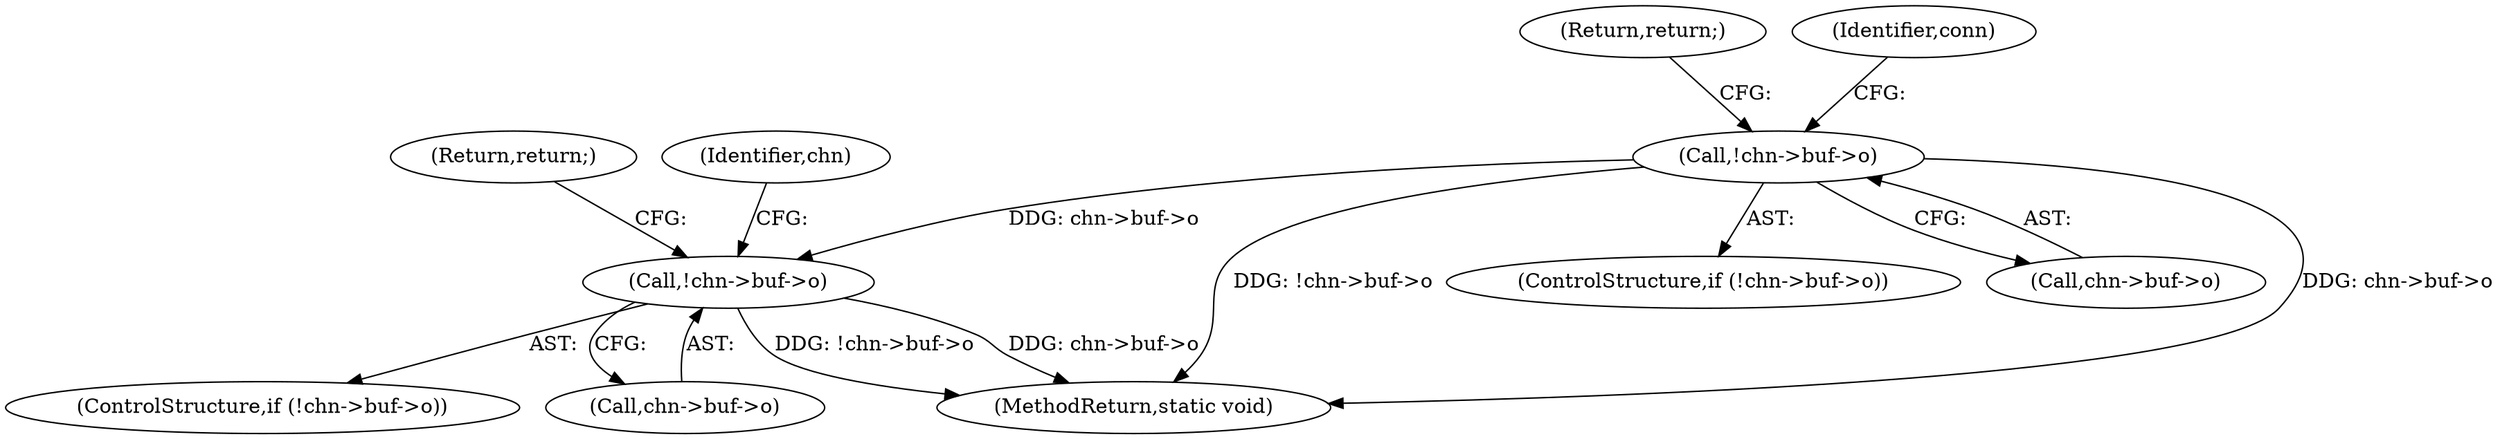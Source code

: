 digraph "0_haproxy_b4d05093bc89f71377230228007e69a1434c1a0c_1@pointer" {
"1000175" [label="(Call,!chn->buf->o)"];
"1000270" [label="(Call,!chn->buf->o)"];
"1000285" [label="(Return,return;)"];
"1000181" [label="(Return,return;)"];
"1000279" [label="(Identifier,chn)"];
"1000186" [label="(Identifier,conn)"];
"1000175" [label="(Call,!chn->buf->o)"];
"1000286" [label="(MethodReturn,static void)"];
"1000174" [label="(ControlStructure,if (!chn->buf->o))"];
"1000269" [label="(ControlStructure,if (!chn->buf->o))"];
"1000271" [label="(Call,chn->buf->o)"];
"1000270" [label="(Call,!chn->buf->o)"];
"1000176" [label="(Call,chn->buf->o)"];
"1000175" -> "1000174"  [label="AST: "];
"1000175" -> "1000176"  [label="CFG: "];
"1000176" -> "1000175"  [label="AST: "];
"1000181" -> "1000175"  [label="CFG: "];
"1000186" -> "1000175"  [label="CFG: "];
"1000175" -> "1000286"  [label="DDG: chn->buf->o"];
"1000175" -> "1000286"  [label="DDG: !chn->buf->o"];
"1000175" -> "1000270"  [label="DDG: chn->buf->o"];
"1000270" -> "1000269"  [label="AST: "];
"1000270" -> "1000271"  [label="CFG: "];
"1000271" -> "1000270"  [label="AST: "];
"1000279" -> "1000270"  [label="CFG: "];
"1000285" -> "1000270"  [label="CFG: "];
"1000270" -> "1000286"  [label="DDG: !chn->buf->o"];
"1000270" -> "1000286"  [label="DDG: chn->buf->o"];
}
